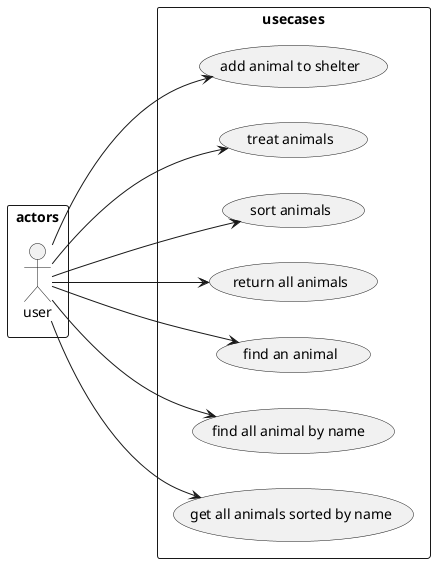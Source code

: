 @startuml
left to right direction

rectangle actors {
:user:
}

rectangle usecases {
(add animal to shelter) as add
(treat animals) as treat
(sort animals) as sort
(return all animals) as getall
 (find an animal) as get
 (find all animal by name )  as getname
 (get all animals sorted by name) as getsortname
 }

 user ---> add
 user ---> treat
 user ---> sort
 user ---> getall
 user ---> get
 user ---> getname
 user ---> getsortname

@enduml